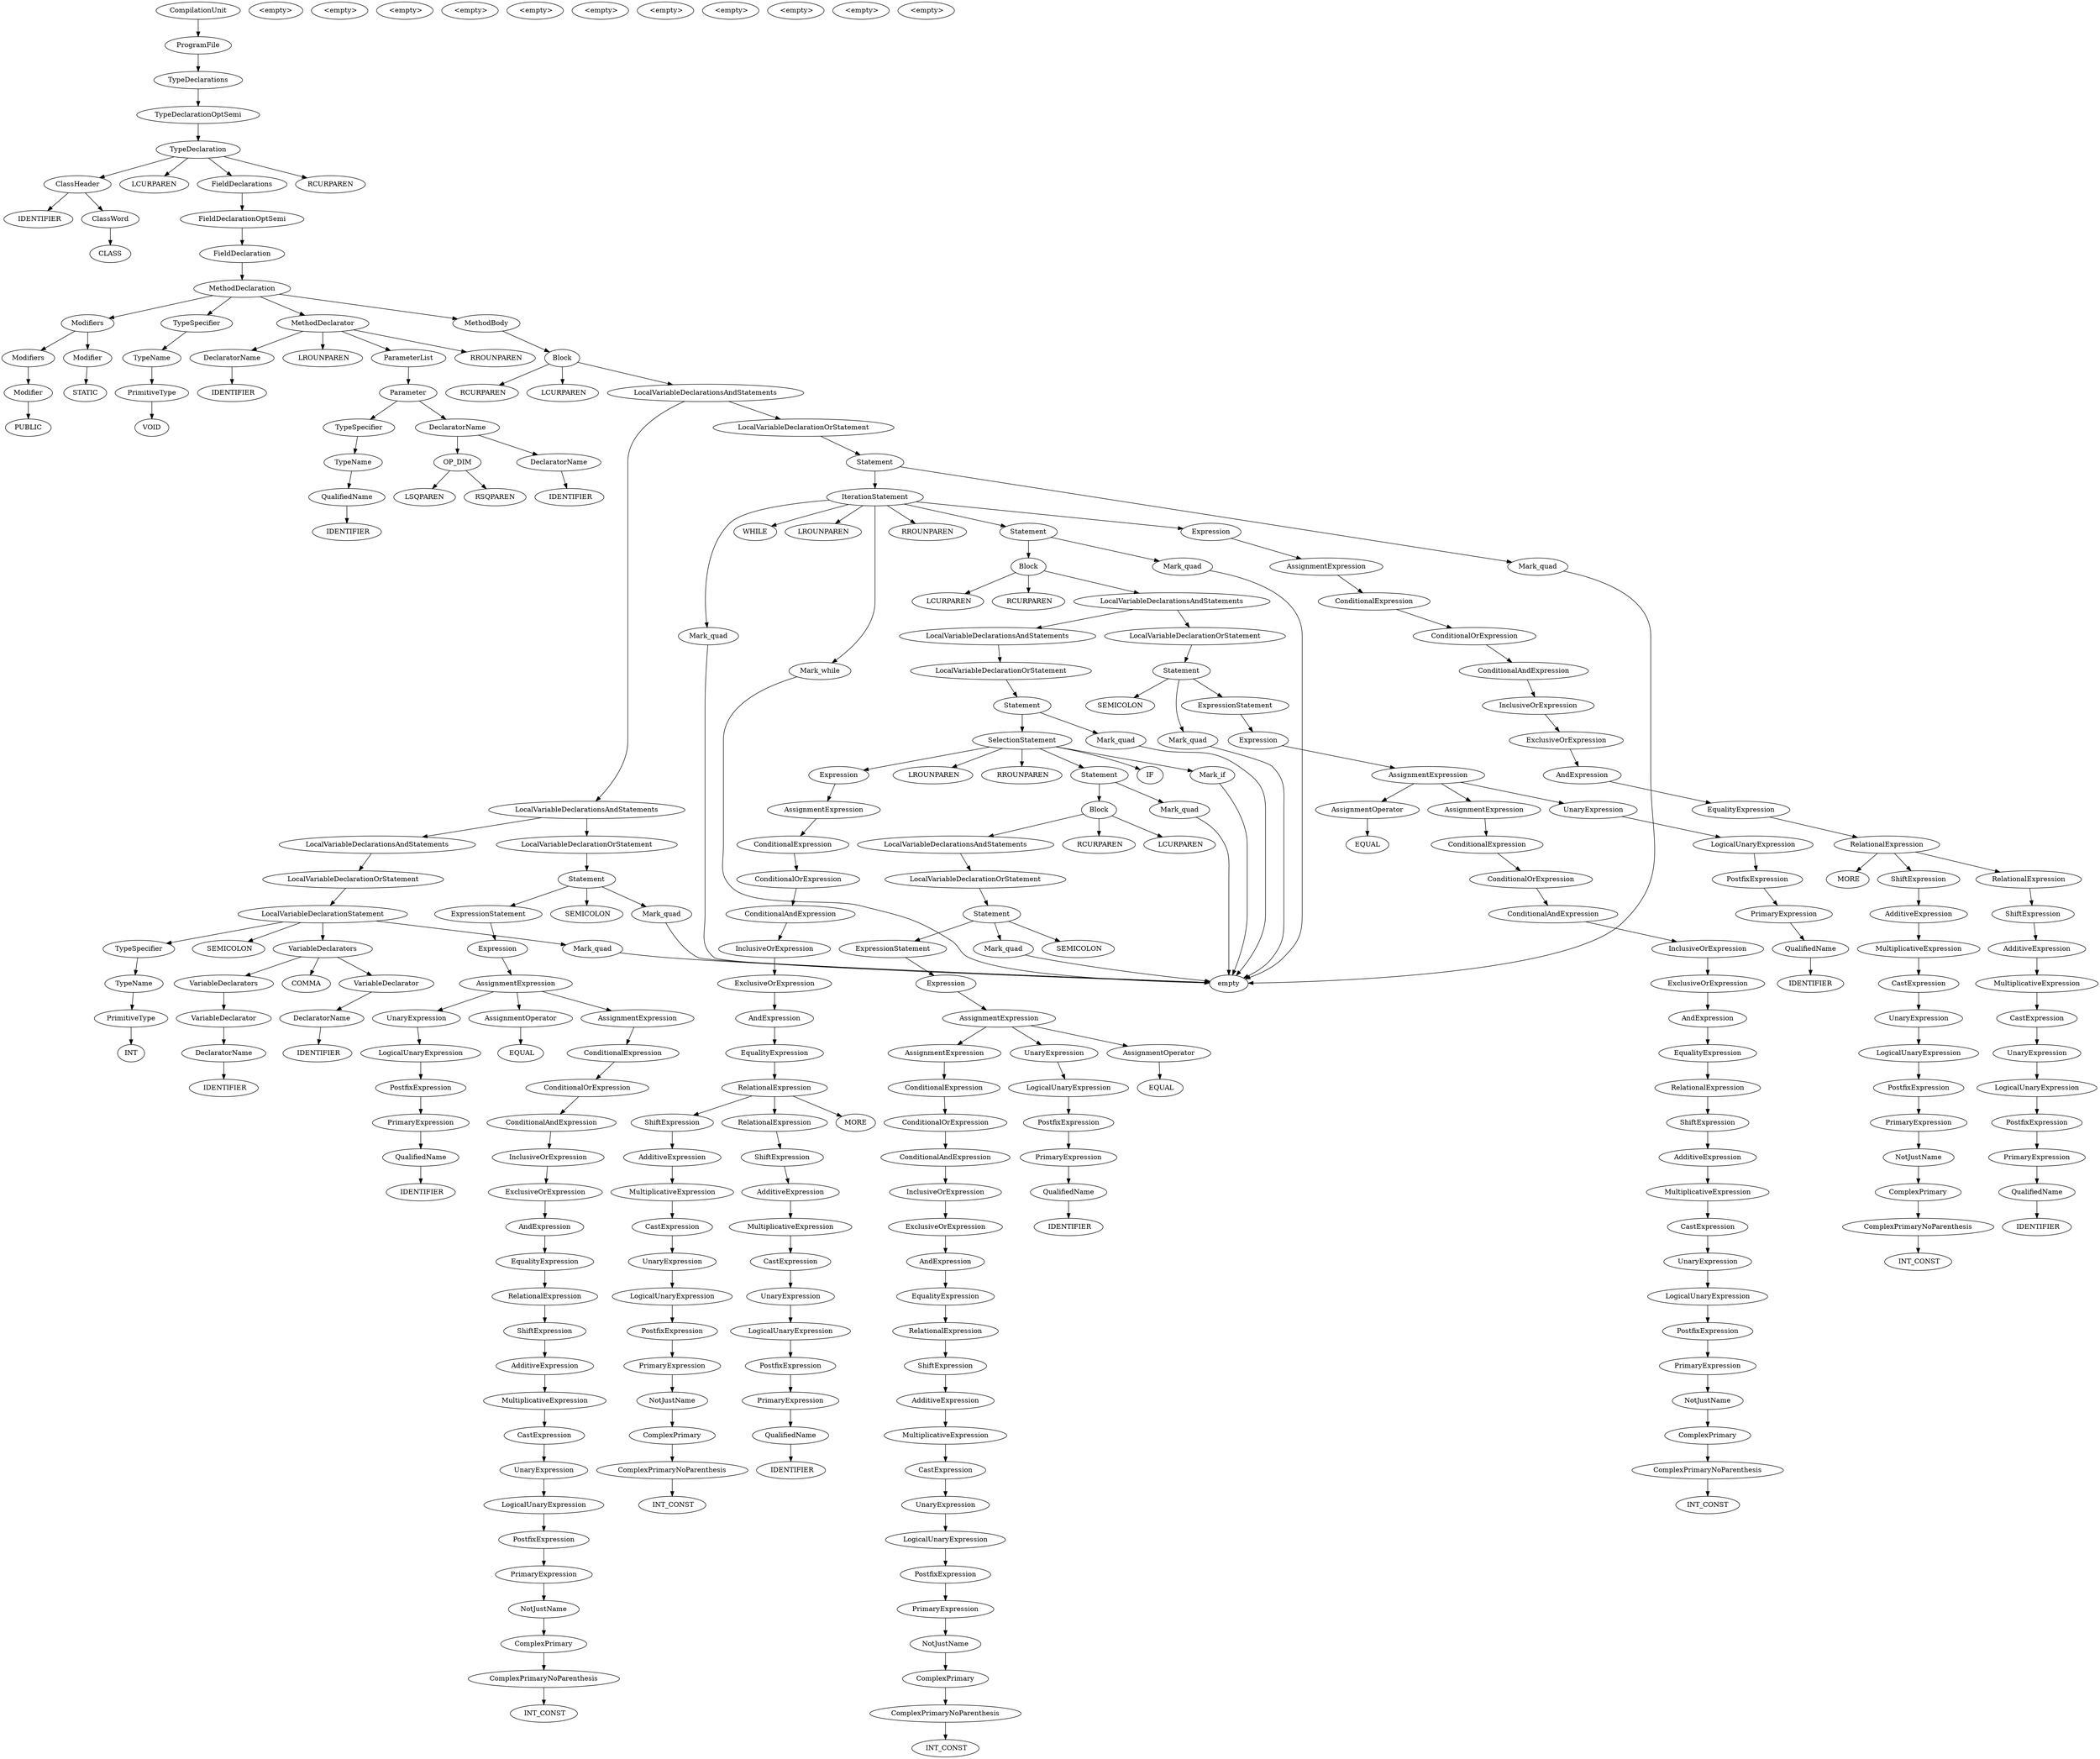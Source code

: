 digraph ParseTree{
CompilationUnit_1 [ label = "CompilationUnit" ]
ProgramFile_1 [ label = "ProgramFile" ]
CompilationUnit_1 -> ProgramFile_1 
ProgramFile_1 [ label = "ProgramFile" ]
TypeDeclarations_1 [ label = "TypeDeclarations" ]
ProgramFile_1 -> TypeDeclarations_1 
TypeDeclarations_1 [ label = "TypeDeclarations" ]
TypeDeclarationOptSemi_1 [ label = "TypeDeclarationOptSemi" ]
TypeDeclarations_1 -> TypeDeclarationOptSemi_1 
TypeDeclarationOptSemi_1 [ label = "TypeDeclarationOptSemi" ]
TypeDeclaration_1 [ label = "TypeDeclaration" ]
TypeDeclarationOptSemi_1 -> TypeDeclaration_1 
TypeDeclaration_1 [ label = "TypeDeclaration" ]
ClassHeader_1 [ label = "ClassHeader" ]
LCURPAREN_1 [ label = "LCURPAREN" ]
FieldDeclarations_1 [ label = "FieldDeclarations" ]
RCURPAREN_1 [ label = "RCURPAREN" ]
TypeDeclaration_1 -> ClassHeader_1  , LCURPAREN_1 , FieldDeclarations_1 , RCURPAREN_1
FieldDeclarations_1 [ label = "FieldDeclarations" ]
FieldDeclarationOptSemi_1 [ label = "FieldDeclarationOptSemi" ]
FieldDeclarations_1 -> FieldDeclarationOptSemi_1 
FieldDeclarationOptSemi_1 [ label = "FieldDeclarationOptSemi" ]
FieldDeclaration_1 [ label = "FieldDeclaration" ]
FieldDeclarationOptSemi_1 -> FieldDeclaration_1 
FieldDeclaration_1 [ label = "FieldDeclaration" ]
MethodDeclaration_1 [ label = "MethodDeclaration" ]
FieldDeclaration_1 -> MethodDeclaration_1 
MethodDeclaration_1 [ label = "MethodDeclaration" ]
Modifiers_1 [ label = "Modifiers" ]
TypeSpecifier_1 [ label = "TypeSpecifier" ]
MethodDeclarator_1 [ label = "MethodDeclarator" ]
MethodBody_1 [ label = "MethodBody" ]
MethodDeclaration_1 -> Modifiers_1  , TypeSpecifier_1 , MethodDeclarator_1 , MethodBody_1
MethodBody_1 [ label = "MethodBody" ]
Block_1 [ label = "Block" ]
MethodBody_1 -> Block_1 
Block_1 [ label = "Block" ]
LCURPAREN_2 [ label =" LCURPAREN" ]
LocalVariableDeclarationsAndStatements_1 [ label = "LocalVariableDeclarationsAndStatements" ]
RCURPAREN_2 [ label =" RCURPAREN" ]
Block_1 -> LCURPAREN_2  , LocalVariableDeclarationsAndStatements_1 , RCURPAREN_2
LocalVariableDeclarationsAndStatements_1 [ label = "LocalVariableDeclarationsAndStatements" ]
LocalVariableDeclarationsAndStatements_2 [ label =" LocalVariableDeclarationsAndStatements" ]
LocalVariableDeclarationOrStatement_1 [ label = "LocalVariableDeclarationOrStatement" ]
LocalVariableDeclarationsAndStatements_1 -> LocalVariableDeclarationsAndStatements_2  , LocalVariableDeclarationOrStatement_1
LocalVariableDeclarationOrStatement_1 [ label = "LocalVariableDeclarationOrStatement" ]
Statement_1 [ label = "Statement" ]
LocalVariableDeclarationOrStatement_1 -> Statement_1 
Statement_1 [ label = "Statement" ]
IterationStatement_1 [ label = "IterationStatement" ]
Mark_quad_1 [ label = "Mark_quad" ]
Statement_1 -> IterationStatement_1  , Mark_quad_1
Mark_quad_1 [ label = "Mark_quad" ]
<empty>_1 [ label = "<empty>" ]
Mark_quad_1 -> <empty>_1 
IterationStatement_1 [ label = "IterationStatement" ]
WHILE_1 [ label = "WHILE" ]
Mark_quad_2 [ label =" Mark_quad" ]
LROUNPAREN_1 [ label = "LROUNPAREN" ]
Expression_1 [ label = "Expression" ]
RROUNPAREN_1 [ label = "RROUNPAREN" ]
Mark_while_1 [ label = "Mark_while" ]
Statement_2 [ label =" Statement" ]
IterationStatement_1 -> WHILE_1  , Mark_quad_2 , LROUNPAREN_1 , Expression_1 , RROUNPAREN_1 , Mark_while_1 , Statement_2
Statement_2 [ label = "Statement" ]
Block_2 [ label =" Block" ]
Mark_quad_3 [ label =" Mark_quad" ]
Statement_2 -> Block_2  , Mark_quad_3
Mark_quad_3 [ label = "Mark_quad" ]
<empty>_2 [ label =" <empty>" ]
Mark_quad_3 -> <empty>_2 
Block_2 [ label = "Block" ]
LCURPAREN_3 [ label =" LCURPAREN" ]
LocalVariableDeclarationsAndStatements_3 [ label =" LocalVariableDeclarationsAndStatements" ]
RCURPAREN_3 [ label =" RCURPAREN" ]
Block_2 -> LCURPAREN_3  , LocalVariableDeclarationsAndStatements_3 , RCURPAREN_3
LocalVariableDeclarationsAndStatements_3 [ label = "LocalVariableDeclarationsAndStatements" ]
LocalVariableDeclarationsAndStatements_4 [ label =" LocalVariableDeclarationsAndStatements" ]
LocalVariableDeclarationOrStatement_2 [ label =" LocalVariableDeclarationOrStatement" ]
LocalVariableDeclarationsAndStatements_3 -> LocalVariableDeclarationsAndStatements_4  , LocalVariableDeclarationOrStatement_2
LocalVariableDeclarationOrStatement_2 [ label = "LocalVariableDeclarationOrStatement" ]
Statement_3 [ label =" Statement" ]
LocalVariableDeclarationOrStatement_2 -> Statement_3 
Statement_3 [ label = "Statement" ]
ExpressionStatement_1 [ label = "ExpressionStatement" ]
SEMICOLON_1 [ label = "SEMICOLON" ]
Mark_quad_4 [ label =" Mark_quad" ]
Statement_3 -> ExpressionStatement_1  , SEMICOLON_1 , Mark_quad_4
Mark_quad_4 [ label = "Mark_quad" ]
<empty>_3 [ label =" <empty>" ]
Mark_quad_4 -> <empty>_3 
ExpressionStatement_1 [ label = "ExpressionStatement" ]
Expression_2 [ label =" Expression" ]
ExpressionStatement_1 -> Expression_2 
Expression_2 [ label = "Expression" ]
AssignmentExpression_1 [ label = "AssignmentExpression" ]
Expression_2 -> AssignmentExpression_1 
AssignmentExpression_1 [ label = "AssignmentExpression" ]
UnaryExpression_1 [ label = "UnaryExpression" ]
AssignmentOperator_1 [ label = "AssignmentOperator" ]
AssignmentExpression_2 [ label =" AssignmentExpression" ]
AssignmentExpression_1 -> UnaryExpression_1  , AssignmentOperator_1 , AssignmentExpression_2
AssignmentExpression_2 [ label = "AssignmentExpression" ]
ConditionalExpression_1 [ label = "ConditionalExpression" ]
AssignmentExpression_2 -> ConditionalExpression_1 
ConditionalExpression_1 [ label = "ConditionalExpression" ]
ConditionalOrExpression_1 [ label = "ConditionalOrExpression" ]
ConditionalExpression_1 -> ConditionalOrExpression_1 
ConditionalOrExpression_1 [ label = "ConditionalOrExpression" ]
ConditionalAndExpression_1 [ label = "ConditionalAndExpression" ]
ConditionalOrExpression_1 -> ConditionalAndExpression_1 
ConditionalAndExpression_1 [ label = "ConditionalAndExpression" ]
InclusiveOrExpression_1 [ label = "InclusiveOrExpression" ]
ConditionalAndExpression_1 -> InclusiveOrExpression_1 
InclusiveOrExpression_1 [ label = "InclusiveOrExpression" ]
ExclusiveOrExpression_1 [ label = "ExclusiveOrExpression" ]
InclusiveOrExpression_1 -> ExclusiveOrExpression_1 
ExclusiveOrExpression_1 [ label = "ExclusiveOrExpression" ]
AndExpression_1 [ label = "AndExpression" ]
ExclusiveOrExpression_1 -> AndExpression_1 
AndExpression_1 [ label = "AndExpression" ]
EqualityExpression_1 [ label = "EqualityExpression" ]
AndExpression_1 -> EqualityExpression_1 
EqualityExpression_1 [ label = "EqualityExpression" ]
RelationalExpression_1 [ label = "RelationalExpression" ]
EqualityExpression_1 -> RelationalExpression_1 
RelationalExpression_1 [ label = "RelationalExpression" ]
ShiftExpression_1 [ label = "ShiftExpression" ]
RelationalExpression_1 -> ShiftExpression_1 
ShiftExpression_1 [ label = "ShiftExpression" ]
AdditiveExpression_1 [ label = "AdditiveExpression" ]
ShiftExpression_1 -> AdditiveExpression_1 
AdditiveExpression_1 [ label = "AdditiveExpression" ]
MultiplicativeExpression_1 [ label = "MultiplicativeExpression" ]
AdditiveExpression_1 -> MultiplicativeExpression_1 
MultiplicativeExpression_1 [ label = "MultiplicativeExpression" ]
CastExpression_1 [ label = "CastExpression" ]
MultiplicativeExpression_1 -> CastExpression_1 
CastExpression_1 [ label = "CastExpression" ]
UnaryExpression_2 [ label =" UnaryExpression" ]
CastExpression_1 -> UnaryExpression_2 
UnaryExpression_2 [ label = "UnaryExpression" ]
LogicalUnaryExpression_1 [ label = "LogicalUnaryExpression" ]
UnaryExpression_2 -> LogicalUnaryExpression_1 
LogicalUnaryExpression_1 [ label = "LogicalUnaryExpression" ]
PostfixExpression_1 [ label = "PostfixExpression" ]
LogicalUnaryExpression_1 -> PostfixExpression_1 
PostfixExpression_1 [ label = "PostfixExpression" ]
PrimaryExpression_1 [ label = "PrimaryExpression" ]
PostfixExpression_1 -> PrimaryExpression_1 
PrimaryExpression_1 [ label = "PrimaryExpression" ]
NotJustName_1 [ label = "NotJustName" ]
PrimaryExpression_1 -> NotJustName_1 
NotJustName_1 [ label = "NotJustName" ]
ComplexPrimary_1 [ label = "ComplexPrimary" ]
NotJustName_1 -> ComplexPrimary_1 
ComplexPrimary_1 [ label = "ComplexPrimary" ]
ComplexPrimaryNoParenthesis_1 [ label = "ComplexPrimaryNoParenthesis" ]
ComplexPrimary_1 -> ComplexPrimaryNoParenthesis_1 
ComplexPrimaryNoParenthesis_1 [ label = "ComplexPrimaryNoParenthesis" ]
INT_CONST_1 [ label = "INT_CONST" ]
ComplexPrimaryNoParenthesis_1 -> INT_CONST_1 
AssignmentOperator_1 [ label = "AssignmentOperator" ]
EQUAL_1 [ label = "EQUAL" ]
AssignmentOperator_1 -> EQUAL_1 
UnaryExpression_1 [ label = "UnaryExpression" ]
LogicalUnaryExpression_2 [ label =" LogicalUnaryExpression" ]
UnaryExpression_1 -> LogicalUnaryExpression_2 
LogicalUnaryExpression_2 [ label = "LogicalUnaryExpression" ]
PostfixExpression_2 [ label =" PostfixExpression" ]
LogicalUnaryExpression_2 -> PostfixExpression_2 
PostfixExpression_2 [ label = "PostfixExpression" ]
PrimaryExpression_2 [ label =" PrimaryExpression" ]
PostfixExpression_2 -> PrimaryExpression_2 
PrimaryExpression_2 [ label = "PrimaryExpression" ]
QualifiedName_1 [ label = "QualifiedName" ]
PrimaryExpression_2 -> QualifiedName_1 
QualifiedName_1 [ label = "QualifiedName" ]
IDENTIFIER_1 [ label = "IDENTIFIER" ]
QualifiedName_1 -> IDENTIFIER_1 
LocalVariableDeclarationsAndStatements_4 [ label = "LocalVariableDeclarationsAndStatements" ]
LocalVariableDeclarationOrStatement_3 [ label =" LocalVariableDeclarationOrStatement" ]
LocalVariableDeclarationsAndStatements_4 -> LocalVariableDeclarationOrStatement_3 
LocalVariableDeclarationOrStatement_3 [ label = "LocalVariableDeclarationOrStatement" ]
Statement_4 [ label =" Statement" ]
LocalVariableDeclarationOrStatement_3 -> Statement_4 
Statement_4 [ label = "Statement" ]
SelectionStatement_1 [ label = "SelectionStatement" ]
Mark_quad_5 [ label =" Mark_quad" ]
Statement_4 -> SelectionStatement_1  , Mark_quad_5
Mark_quad_5 [ label = "Mark_quad" ]
<empty>_4 [ label =" <empty>" ]
Mark_quad_5 -> <empty>_4 
SelectionStatement_1 [ label = "SelectionStatement" ]
IF_1 [ label = "IF" ]
LROUNPAREN_2 [ label =" LROUNPAREN" ]
Expression_3 [ label =" Expression" ]
RROUNPAREN_2 [ label =" RROUNPAREN" ]
Mark_if_1 [ label = "Mark_if" ]
Statement_5 [ label =" Statement" ]
SelectionStatement_1 -> IF_1  , LROUNPAREN_2 , Expression_3 , RROUNPAREN_2 , Mark_if_1 , Statement_5
Statement_5 [ label = "Statement" ]
Block_3 [ label =" Block" ]
Mark_quad_6 [ label =" Mark_quad" ]
Statement_5 -> Block_3  , Mark_quad_6
Mark_quad_6 [ label = "Mark_quad" ]
<empty>_5 [ label =" <empty>" ]
Mark_quad_6 -> <empty>_5 
Block_3 [ label = "Block" ]
LCURPAREN_4 [ label =" LCURPAREN" ]
LocalVariableDeclarationsAndStatements_5 [ label =" LocalVariableDeclarationsAndStatements" ]
RCURPAREN_4 [ label =" RCURPAREN" ]
Block_3 -> LCURPAREN_4  , LocalVariableDeclarationsAndStatements_5 , RCURPAREN_4
LocalVariableDeclarationsAndStatements_5 [ label = "LocalVariableDeclarationsAndStatements" ]
LocalVariableDeclarationOrStatement_4 [ label =" LocalVariableDeclarationOrStatement" ]
LocalVariableDeclarationsAndStatements_5 -> LocalVariableDeclarationOrStatement_4 
LocalVariableDeclarationOrStatement_4 [ label = "LocalVariableDeclarationOrStatement" ]
Statement_6 [ label =" Statement" ]
LocalVariableDeclarationOrStatement_4 -> Statement_6 
Statement_6 [ label = "Statement" ]
ExpressionStatement_2 [ label =" ExpressionStatement" ]
SEMICOLON_2 [ label =" SEMICOLON" ]
Mark_quad_7 [ label =" Mark_quad" ]
Statement_6 -> ExpressionStatement_2  , SEMICOLON_2 , Mark_quad_7
Mark_quad_7 [ label = "Mark_quad" ]
<empty>_6 [ label =" <empty>" ]
Mark_quad_7 -> <empty>_6 
ExpressionStatement_2 [ label = "ExpressionStatement" ]
Expression_4 [ label =" Expression" ]
ExpressionStatement_2 -> Expression_4 
Expression_4 [ label = "Expression" ]
AssignmentExpression_3 [ label =" AssignmentExpression" ]
Expression_4 -> AssignmentExpression_3 
AssignmentExpression_3 [ label = "AssignmentExpression" ]
UnaryExpression_3 [ label =" UnaryExpression" ]
AssignmentOperator_2 [ label =" AssignmentOperator" ]
AssignmentExpression_4 [ label =" AssignmentExpression" ]
AssignmentExpression_3 -> UnaryExpression_3  , AssignmentOperator_2 , AssignmentExpression_4
AssignmentExpression_4 [ label = "AssignmentExpression" ]
ConditionalExpression_2 [ label =" ConditionalExpression" ]
AssignmentExpression_4 -> ConditionalExpression_2 
ConditionalExpression_2 [ label = "ConditionalExpression" ]
ConditionalOrExpression_2 [ label =" ConditionalOrExpression" ]
ConditionalExpression_2 -> ConditionalOrExpression_2 
ConditionalOrExpression_2 [ label = "ConditionalOrExpression" ]
ConditionalAndExpression_2 [ label =" ConditionalAndExpression" ]
ConditionalOrExpression_2 -> ConditionalAndExpression_2 
ConditionalAndExpression_2 [ label = "ConditionalAndExpression" ]
InclusiveOrExpression_2 [ label =" InclusiveOrExpression" ]
ConditionalAndExpression_2 -> InclusiveOrExpression_2 
InclusiveOrExpression_2 [ label = "InclusiveOrExpression" ]
ExclusiveOrExpression_2 [ label =" ExclusiveOrExpression" ]
InclusiveOrExpression_2 -> ExclusiveOrExpression_2 
ExclusiveOrExpression_2 [ label = "ExclusiveOrExpression" ]
AndExpression_2 [ label =" AndExpression" ]
ExclusiveOrExpression_2 -> AndExpression_2 
AndExpression_2 [ label = "AndExpression" ]
EqualityExpression_2 [ label =" EqualityExpression" ]
AndExpression_2 -> EqualityExpression_2 
EqualityExpression_2 [ label = "EqualityExpression" ]
RelationalExpression_2 [ label =" RelationalExpression" ]
EqualityExpression_2 -> RelationalExpression_2 
RelationalExpression_2 [ label = "RelationalExpression" ]
ShiftExpression_2 [ label =" ShiftExpression" ]
RelationalExpression_2 -> ShiftExpression_2 
ShiftExpression_2 [ label = "ShiftExpression" ]
AdditiveExpression_2 [ label =" AdditiveExpression" ]
ShiftExpression_2 -> AdditiveExpression_2 
AdditiveExpression_2 [ label = "AdditiveExpression" ]
MultiplicativeExpression_2 [ label =" MultiplicativeExpression" ]
AdditiveExpression_2 -> MultiplicativeExpression_2 
MultiplicativeExpression_2 [ label = "MultiplicativeExpression" ]
CastExpression_2 [ label =" CastExpression" ]
MultiplicativeExpression_2 -> CastExpression_2 
CastExpression_2 [ label = "CastExpression" ]
UnaryExpression_4 [ label =" UnaryExpression" ]
CastExpression_2 -> UnaryExpression_4 
UnaryExpression_4 [ label = "UnaryExpression" ]
LogicalUnaryExpression_3 [ label =" LogicalUnaryExpression" ]
UnaryExpression_4 -> LogicalUnaryExpression_3 
LogicalUnaryExpression_3 [ label = "LogicalUnaryExpression" ]
PostfixExpression_3 [ label =" PostfixExpression" ]
LogicalUnaryExpression_3 -> PostfixExpression_3 
PostfixExpression_3 [ label = "PostfixExpression" ]
PrimaryExpression_3 [ label =" PrimaryExpression" ]
PostfixExpression_3 -> PrimaryExpression_3 
PrimaryExpression_3 [ label = "PrimaryExpression" ]
NotJustName_2 [ label =" NotJustName" ]
PrimaryExpression_3 -> NotJustName_2 
NotJustName_2 [ label = "NotJustName" ]
ComplexPrimary_2 [ label =" ComplexPrimary" ]
NotJustName_2 -> ComplexPrimary_2 
ComplexPrimary_2 [ label = "ComplexPrimary" ]
ComplexPrimaryNoParenthesis_2 [ label =" ComplexPrimaryNoParenthesis" ]
ComplexPrimary_2 -> ComplexPrimaryNoParenthesis_2 
ComplexPrimaryNoParenthesis_2 [ label = "ComplexPrimaryNoParenthesis" ]
INT_CONST_2 [ label =" INT_CONST" ]
ComplexPrimaryNoParenthesis_2 -> INT_CONST_2 
AssignmentOperator_2 [ label = "AssignmentOperator" ]
EQUAL_2 [ label =" EQUAL" ]
AssignmentOperator_2 -> EQUAL_2 
UnaryExpression_3 [ label = "UnaryExpression" ]
LogicalUnaryExpression_4 [ label =" LogicalUnaryExpression" ]
UnaryExpression_3 -> LogicalUnaryExpression_4 
LogicalUnaryExpression_4 [ label = "LogicalUnaryExpression" ]
PostfixExpression_4 [ label =" PostfixExpression" ]
LogicalUnaryExpression_4 -> PostfixExpression_4 
PostfixExpression_4 [ label = "PostfixExpression" ]
PrimaryExpression_4 [ label =" PrimaryExpression" ]
PostfixExpression_4 -> PrimaryExpression_4 
PrimaryExpression_4 [ label = "PrimaryExpression" ]
QualifiedName_2 [ label =" QualifiedName" ]
PrimaryExpression_4 -> QualifiedName_2 
QualifiedName_2 [ label = "QualifiedName" ]
IDENTIFIER_2 [ label =" IDENTIFIER" ]
QualifiedName_2 -> IDENTIFIER_2 
Mark_if_1 [ label = "Mark_if" ]
<empty>_7 [ label =" <empty>" ]
Mark_if_1 -> <empty>_7 
Expression_3 [ label = "Expression" ]
AssignmentExpression_5 [ label =" AssignmentExpression" ]
Expression_3 -> AssignmentExpression_5 
AssignmentExpression_5 [ label = "AssignmentExpression" ]
ConditionalExpression_3 [ label =" ConditionalExpression" ]
AssignmentExpression_5 -> ConditionalExpression_3 
ConditionalExpression_3 [ label = "ConditionalExpression" ]
ConditionalOrExpression_3 [ label =" ConditionalOrExpression" ]
ConditionalExpression_3 -> ConditionalOrExpression_3 
ConditionalOrExpression_3 [ label = "ConditionalOrExpression" ]
ConditionalAndExpression_3 [ label =" ConditionalAndExpression" ]
ConditionalOrExpression_3 -> ConditionalAndExpression_3 
ConditionalAndExpression_3 [ label = "ConditionalAndExpression" ]
InclusiveOrExpression_3 [ label =" InclusiveOrExpression" ]
ConditionalAndExpression_3 -> InclusiveOrExpression_3 
InclusiveOrExpression_3 [ label = "InclusiveOrExpression" ]
ExclusiveOrExpression_3 [ label =" ExclusiveOrExpression" ]
InclusiveOrExpression_3 -> ExclusiveOrExpression_3 
ExclusiveOrExpression_3 [ label = "ExclusiveOrExpression" ]
AndExpression_3 [ label =" AndExpression" ]
ExclusiveOrExpression_3 -> AndExpression_3 
AndExpression_3 [ label = "AndExpression" ]
EqualityExpression_3 [ label =" EqualityExpression" ]
AndExpression_3 -> EqualityExpression_3 
EqualityExpression_3 [ label = "EqualityExpression" ]
RelationalExpression_3 [ label =" RelationalExpression" ]
EqualityExpression_3 -> RelationalExpression_3 
RelationalExpression_3 [ label = "RelationalExpression" ]
RelationalExpression_4 [ label =" RelationalExpression" ]
MORE_1 [ label = "MORE" ]
ShiftExpression_3 [ label =" ShiftExpression" ]
RelationalExpression_3 -> RelationalExpression_4  , MORE_1 , ShiftExpression_3
ShiftExpression_3 [ label = "ShiftExpression" ]
AdditiveExpression_3 [ label =" AdditiveExpression" ]
ShiftExpression_3 -> AdditiveExpression_3 
AdditiveExpression_3 [ label = "AdditiveExpression" ]
MultiplicativeExpression_3 [ label =" MultiplicativeExpression" ]
AdditiveExpression_3 -> MultiplicativeExpression_3 
MultiplicativeExpression_3 [ label = "MultiplicativeExpression" ]
CastExpression_3 [ label =" CastExpression" ]
MultiplicativeExpression_3 -> CastExpression_3 
CastExpression_3 [ label = "CastExpression" ]
UnaryExpression_5 [ label =" UnaryExpression" ]
CastExpression_3 -> UnaryExpression_5 
UnaryExpression_5 [ label = "UnaryExpression" ]
LogicalUnaryExpression_5 [ label =" LogicalUnaryExpression" ]
UnaryExpression_5 -> LogicalUnaryExpression_5 
LogicalUnaryExpression_5 [ label = "LogicalUnaryExpression" ]
PostfixExpression_5 [ label =" PostfixExpression" ]
LogicalUnaryExpression_5 -> PostfixExpression_5 
PostfixExpression_5 [ label = "PostfixExpression" ]
PrimaryExpression_5 [ label =" PrimaryExpression" ]
PostfixExpression_5 -> PrimaryExpression_5 
PrimaryExpression_5 [ label = "PrimaryExpression" ]
NotJustName_3 [ label =" NotJustName" ]
PrimaryExpression_5 -> NotJustName_3 
NotJustName_3 [ label = "NotJustName" ]
ComplexPrimary_3 [ label =" ComplexPrimary" ]
NotJustName_3 -> ComplexPrimary_3 
ComplexPrimary_3 [ label = "ComplexPrimary" ]
ComplexPrimaryNoParenthesis_3 [ label =" ComplexPrimaryNoParenthesis" ]
ComplexPrimary_3 -> ComplexPrimaryNoParenthesis_3 
ComplexPrimaryNoParenthesis_3 [ label = "ComplexPrimaryNoParenthesis" ]
INT_CONST_3 [ label =" INT_CONST" ]
ComplexPrimaryNoParenthesis_3 -> INT_CONST_3 
RelationalExpression_4 [ label = "RelationalExpression" ]
ShiftExpression_4 [ label =" ShiftExpression" ]
RelationalExpression_4 -> ShiftExpression_4 
ShiftExpression_4 [ label = "ShiftExpression" ]
AdditiveExpression_4 [ label =" AdditiveExpression" ]
ShiftExpression_4 -> AdditiveExpression_4 
AdditiveExpression_4 [ label = "AdditiveExpression" ]
MultiplicativeExpression_4 [ label =" MultiplicativeExpression" ]
AdditiveExpression_4 -> MultiplicativeExpression_4 
MultiplicativeExpression_4 [ label = "MultiplicativeExpression" ]
CastExpression_4 [ label =" CastExpression" ]
MultiplicativeExpression_4 -> CastExpression_4 
CastExpression_4 [ label = "CastExpression" ]
UnaryExpression_6 [ label =" UnaryExpression" ]
CastExpression_4 -> UnaryExpression_6 
UnaryExpression_6 [ label = "UnaryExpression" ]
LogicalUnaryExpression_6 [ label =" LogicalUnaryExpression" ]
UnaryExpression_6 -> LogicalUnaryExpression_6 
LogicalUnaryExpression_6 [ label = "LogicalUnaryExpression" ]
PostfixExpression_6 [ label =" PostfixExpression" ]
LogicalUnaryExpression_6 -> PostfixExpression_6 
PostfixExpression_6 [ label = "PostfixExpression" ]
PrimaryExpression_6 [ label =" PrimaryExpression" ]
PostfixExpression_6 -> PrimaryExpression_6 
PrimaryExpression_6 [ label = "PrimaryExpression" ]
QualifiedName_3 [ label =" QualifiedName" ]
PrimaryExpression_6 -> QualifiedName_3 
QualifiedName_3 [ label = "QualifiedName" ]
IDENTIFIER_3 [ label =" IDENTIFIER" ]
QualifiedName_3 -> IDENTIFIER_3 
Mark_while_1 [ label = "Mark_while" ]
<empty>_8 [ label =" <empty>" ]
Mark_while_1 -> <empty>_8 
Expression_1 [ label = "Expression" ]
AssignmentExpression_6 [ label =" AssignmentExpression" ]
Expression_1 -> AssignmentExpression_6 
AssignmentExpression_6 [ label = "AssignmentExpression" ]
ConditionalExpression_4 [ label =" ConditionalExpression" ]
AssignmentExpression_6 -> ConditionalExpression_4 
ConditionalExpression_4 [ label = "ConditionalExpression" ]
ConditionalOrExpression_4 [ label =" ConditionalOrExpression" ]
ConditionalExpression_4 -> ConditionalOrExpression_4 
ConditionalOrExpression_4 [ label = "ConditionalOrExpression" ]
ConditionalAndExpression_4 [ label =" ConditionalAndExpression" ]
ConditionalOrExpression_4 -> ConditionalAndExpression_4 
ConditionalAndExpression_4 [ label = "ConditionalAndExpression" ]
InclusiveOrExpression_4 [ label =" InclusiveOrExpression" ]
ConditionalAndExpression_4 -> InclusiveOrExpression_4 
InclusiveOrExpression_4 [ label = "InclusiveOrExpression" ]
ExclusiveOrExpression_4 [ label =" ExclusiveOrExpression" ]
InclusiveOrExpression_4 -> ExclusiveOrExpression_4 
ExclusiveOrExpression_4 [ label = "ExclusiveOrExpression" ]
AndExpression_4 [ label =" AndExpression" ]
ExclusiveOrExpression_4 -> AndExpression_4 
AndExpression_4 [ label = "AndExpression" ]
EqualityExpression_4 [ label =" EqualityExpression" ]
AndExpression_4 -> EqualityExpression_4 
EqualityExpression_4 [ label = "EqualityExpression" ]
RelationalExpression_5 [ label =" RelationalExpression" ]
EqualityExpression_4 -> RelationalExpression_5 
RelationalExpression_5 [ label = "RelationalExpression" ]
RelationalExpression_6 [ label =" RelationalExpression" ]
MORE_2 [ label =" MORE" ]
ShiftExpression_5 [ label =" ShiftExpression" ]
RelationalExpression_5 -> RelationalExpression_6  , MORE_2 , ShiftExpression_5
ShiftExpression_5 [ label = "ShiftExpression" ]
AdditiveExpression_5 [ label =" AdditiveExpression" ]
ShiftExpression_5 -> AdditiveExpression_5 
AdditiveExpression_5 [ label = "AdditiveExpression" ]
MultiplicativeExpression_5 [ label =" MultiplicativeExpression" ]
AdditiveExpression_5 -> MultiplicativeExpression_5 
MultiplicativeExpression_5 [ label = "MultiplicativeExpression" ]
CastExpression_5 [ label =" CastExpression" ]
MultiplicativeExpression_5 -> CastExpression_5 
CastExpression_5 [ label = "CastExpression" ]
UnaryExpression_7 [ label =" UnaryExpression" ]
CastExpression_5 -> UnaryExpression_7 
UnaryExpression_7 [ label = "UnaryExpression" ]
LogicalUnaryExpression_7 [ label =" LogicalUnaryExpression" ]
UnaryExpression_7 -> LogicalUnaryExpression_7 
LogicalUnaryExpression_7 [ label = "LogicalUnaryExpression" ]
PostfixExpression_7 [ label =" PostfixExpression" ]
LogicalUnaryExpression_7 -> PostfixExpression_7 
PostfixExpression_7 [ label = "PostfixExpression" ]
PrimaryExpression_7 [ label =" PrimaryExpression" ]
PostfixExpression_7 -> PrimaryExpression_7 
PrimaryExpression_7 [ label = "PrimaryExpression" ]
NotJustName_4 [ label =" NotJustName" ]
PrimaryExpression_7 -> NotJustName_4 
NotJustName_4 [ label = "NotJustName" ]
ComplexPrimary_4 [ label =" ComplexPrimary" ]
NotJustName_4 -> ComplexPrimary_4 
ComplexPrimary_4 [ label = "ComplexPrimary" ]
ComplexPrimaryNoParenthesis_4 [ label =" ComplexPrimaryNoParenthesis" ]
ComplexPrimary_4 -> ComplexPrimaryNoParenthesis_4 
ComplexPrimaryNoParenthesis_4 [ label = "ComplexPrimaryNoParenthesis" ]
INT_CONST_4 [ label =" INT_CONST" ]
ComplexPrimaryNoParenthesis_4 -> INT_CONST_4 
RelationalExpression_6 [ label = "RelationalExpression" ]
ShiftExpression_6 [ label =" ShiftExpression" ]
RelationalExpression_6 -> ShiftExpression_6 
ShiftExpression_6 [ label = "ShiftExpression" ]
AdditiveExpression_6 [ label =" AdditiveExpression" ]
ShiftExpression_6 -> AdditiveExpression_6 
AdditiveExpression_6 [ label = "AdditiveExpression" ]
MultiplicativeExpression_6 [ label =" MultiplicativeExpression" ]
AdditiveExpression_6 -> MultiplicativeExpression_6 
MultiplicativeExpression_6 [ label = "MultiplicativeExpression" ]
CastExpression_6 [ label =" CastExpression" ]
MultiplicativeExpression_6 -> CastExpression_6 
CastExpression_6 [ label = "CastExpression" ]
UnaryExpression_8 [ label =" UnaryExpression" ]
CastExpression_6 -> UnaryExpression_8 
UnaryExpression_8 [ label = "UnaryExpression" ]
LogicalUnaryExpression_8 [ label =" LogicalUnaryExpression" ]
UnaryExpression_8 -> LogicalUnaryExpression_8 
LogicalUnaryExpression_8 [ label = "LogicalUnaryExpression" ]
PostfixExpression_8 [ label =" PostfixExpression" ]
LogicalUnaryExpression_8 -> PostfixExpression_8 
PostfixExpression_8 [ label = "PostfixExpression" ]
PrimaryExpression_8 [ label =" PrimaryExpression" ]
PostfixExpression_8 -> PrimaryExpression_8 
PrimaryExpression_8 [ label = "PrimaryExpression" ]
QualifiedName_4 [ label =" QualifiedName" ]
PrimaryExpression_8 -> QualifiedName_4 
QualifiedName_4 [ label = "QualifiedName" ]
IDENTIFIER_4 [ label =" IDENTIFIER" ]
QualifiedName_4 -> IDENTIFIER_4 
Mark_quad_2 [ label = "Mark_quad" ]
<empty>_9 [ label =" <empty>" ]
Mark_quad_2 -> <empty>_9 
LocalVariableDeclarationsAndStatements_2 [ label = "LocalVariableDeclarationsAndStatements" ]
LocalVariableDeclarationsAndStatements_6 [ label =" LocalVariableDeclarationsAndStatements" ]
LocalVariableDeclarationOrStatement_5 [ label =" LocalVariableDeclarationOrStatement" ]
LocalVariableDeclarationsAndStatements_2 -> LocalVariableDeclarationsAndStatements_6  , LocalVariableDeclarationOrStatement_5
LocalVariableDeclarationOrStatement_5 [ label = "LocalVariableDeclarationOrStatement" ]
Statement_7 [ label =" Statement" ]
LocalVariableDeclarationOrStatement_5 -> Statement_7 
Statement_7 [ label = "Statement" ]
ExpressionStatement_3 [ label =" ExpressionStatement" ]
SEMICOLON_3 [ label =" SEMICOLON" ]
Mark_quad_8 [ label =" Mark_quad" ]
Statement_7 -> ExpressionStatement_3  , SEMICOLON_3 , Mark_quad_8
Mark_quad_8 [ label = "Mark_quad" ]
<empty>_10 [ label =" <empty>" ]
Mark_quad_8 -> <empty>_10 
ExpressionStatement_3 [ label = "ExpressionStatement" ]
Expression_5 [ label =" Expression" ]
ExpressionStatement_3 -> Expression_5 
Expression_5 [ label = "Expression" ]
AssignmentExpression_7 [ label =" AssignmentExpression" ]
Expression_5 -> AssignmentExpression_7 
AssignmentExpression_7 [ label = "AssignmentExpression" ]
UnaryExpression_9 [ label =" UnaryExpression" ]
AssignmentOperator_3 [ label =" AssignmentOperator" ]
AssignmentExpression_8 [ label =" AssignmentExpression" ]
AssignmentExpression_7 -> UnaryExpression_9  , AssignmentOperator_3 , AssignmentExpression_8
AssignmentExpression_8 [ label = "AssignmentExpression" ]
ConditionalExpression_5 [ label =" ConditionalExpression" ]
AssignmentExpression_8 -> ConditionalExpression_5 
ConditionalExpression_5 [ label = "ConditionalExpression" ]
ConditionalOrExpression_5 [ label =" ConditionalOrExpression" ]
ConditionalExpression_5 -> ConditionalOrExpression_5 
ConditionalOrExpression_5 [ label = "ConditionalOrExpression" ]
ConditionalAndExpression_5 [ label =" ConditionalAndExpression" ]
ConditionalOrExpression_5 -> ConditionalAndExpression_5 
ConditionalAndExpression_5 [ label = "ConditionalAndExpression" ]
InclusiveOrExpression_5 [ label =" InclusiveOrExpression" ]
ConditionalAndExpression_5 -> InclusiveOrExpression_5 
InclusiveOrExpression_5 [ label = "InclusiveOrExpression" ]
ExclusiveOrExpression_5 [ label =" ExclusiveOrExpression" ]
InclusiveOrExpression_5 -> ExclusiveOrExpression_5 
ExclusiveOrExpression_5 [ label = "ExclusiveOrExpression" ]
AndExpression_5 [ label =" AndExpression" ]
ExclusiveOrExpression_5 -> AndExpression_5 
AndExpression_5 [ label = "AndExpression" ]
EqualityExpression_5 [ label =" EqualityExpression" ]
AndExpression_5 -> EqualityExpression_5 
EqualityExpression_5 [ label = "EqualityExpression" ]
RelationalExpression_7 [ label =" RelationalExpression" ]
EqualityExpression_5 -> RelationalExpression_7 
RelationalExpression_7 [ label = "RelationalExpression" ]
ShiftExpression_7 [ label =" ShiftExpression" ]
RelationalExpression_7 -> ShiftExpression_7 
ShiftExpression_7 [ label = "ShiftExpression" ]
AdditiveExpression_7 [ label =" AdditiveExpression" ]
ShiftExpression_7 -> AdditiveExpression_7 
AdditiveExpression_7 [ label = "AdditiveExpression" ]
MultiplicativeExpression_7 [ label =" MultiplicativeExpression" ]
AdditiveExpression_7 -> MultiplicativeExpression_7 
MultiplicativeExpression_7 [ label = "MultiplicativeExpression" ]
CastExpression_7 [ label =" CastExpression" ]
MultiplicativeExpression_7 -> CastExpression_7 
CastExpression_7 [ label = "CastExpression" ]
UnaryExpression_10 [ label =" UnaryExpression" ]
CastExpression_7 -> UnaryExpression_10 
UnaryExpression_10 [ label = "UnaryExpression" ]
LogicalUnaryExpression_9 [ label =" LogicalUnaryExpression" ]
UnaryExpression_10 -> LogicalUnaryExpression_9 
LogicalUnaryExpression_9 [ label = "LogicalUnaryExpression" ]
PostfixExpression_9 [ label =" PostfixExpression" ]
LogicalUnaryExpression_9 -> PostfixExpression_9 
PostfixExpression_9 [ label = "PostfixExpression" ]
PrimaryExpression_9 [ label =" PrimaryExpression" ]
PostfixExpression_9 -> PrimaryExpression_9 
PrimaryExpression_9 [ label = "PrimaryExpression" ]
NotJustName_5 [ label =" NotJustName" ]
PrimaryExpression_9 -> NotJustName_5 
NotJustName_5 [ label = "NotJustName" ]
ComplexPrimary_5 [ label =" ComplexPrimary" ]
NotJustName_5 -> ComplexPrimary_5 
ComplexPrimary_5 [ label = "ComplexPrimary" ]
ComplexPrimaryNoParenthesis_5 [ label =" ComplexPrimaryNoParenthesis" ]
ComplexPrimary_5 -> ComplexPrimaryNoParenthesis_5 
ComplexPrimaryNoParenthesis_5 [ label = "ComplexPrimaryNoParenthesis" ]
INT_CONST_5 [ label =" INT_CONST" ]
ComplexPrimaryNoParenthesis_5 -> INT_CONST_5 
AssignmentOperator_3 [ label = "AssignmentOperator" ]
EQUAL_3 [ label =" EQUAL" ]
AssignmentOperator_3 -> EQUAL_3 
UnaryExpression_9 [ label = "UnaryExpression" ]
LogicalUnaryExpression_10 [ label =" LogicalUnaryExpression" ]
UnaryExpression_9 -> LogicalUnaryExpression_10 
LogicalUnaryExpression_10 [ label = "LogicalUnaryExpression" ]
PostfixExpression_10 [ label =" PostfixExpression" ]
LogicalUnaryExpression_10 -> PostfixExpression_10 
PostfixExpression_10 [ label = "PostfixExpression" ]
PrimaryExpression_10 [ label =" PrimaryExpression" ]
PostfixExpression_10 -> PrimaryExpression_10 
PrimaryExpression_10 [ label = "PrimaryExpression" ]
QualifiedName_5 [ label =" QualifiedName" ]
PrimaryExpression_10 -> QualifiedName_5 
QualifiedName_5 [ label = "QualifiedName" ]
IDENTIFIER_5 [ label =" IDENTIFIER" ]
QualifiedName_5 -> IDENTIFIER_5 
LocalVariableDeclarationsAndStatements_6 [ label = "LocalVariableDeclarationsAndStatements" ]
LocalVariableDeclarationOrStatement_6 [ label =" LocalVariableDeclarationOrStatement" ]
LocalVariableDeclarationsAndStatements_6 -> LocalVariableDeclarationOrStatement_6 
LocalVariableDeclarationOrStatement_6 [ label = "LocalVariableDeclarationOrStatement" ]
LocalVariableDeclarationStatement_1 [ label = "LocalVariableDeclarationStatement" ]
LocalVariableDeclarationOrStatement_6 -> LocalVariableDeclarationStatement_1 
LocalVariableDeclarationStatement_1 [ label = "LocalVariableDeclarationStatement" ]
TypeSpecifier_2 [ label =" TypeSpecifier" ]
VariableDeclarators_1 [ label = "VariableDeclarators" ]
SEMICOLON_4 [ label =" SEMICOLON" ]
Mark_quad_9 [ label =" Mark_quad" ]
LocalVariableDeclarationStatement_1 -> TypeSpecifier_2  , VariableDeclarators_1 , SEMICOLON_4 , Mark_quad_9
Mark_quad_9 [ label = "Mark_quad" ]
<empty>_11 [ label =" <empty>" ]
Mark_quad_9 -> <empty>_11 
VariableDeclarators_1 [ label = "VariableDeclarators" ]
VariableDeclarators_2 [ label =" VariableDeclarators" ]
COMMA_1 [ label = "COMMA" ]
VariableDeclarator_1 [ label = "VariableDeclarator" ]
VariableDeclarators_1 -> VariableDeclarators_2  , COMMA_1 , VariableDeclarator_1
VariableDeclarator_1 [ label = "VariableDeclarator" ]
DeclaratorName_1 [ label = "DeclaratorName" ]
VariableDeclarator_1 -> DeclaratorName_1 
DeclaratorName_1 [ label = "DeclaratorName" ]
IDENTIFIER_6 [ label =" IDENTIFIER" ]
DeclaratorName_1 -> IDENTIFIER_6 
VariableDeclarators_2 [ label = "VariableDeclarators" ]
VariableDeclarator_2 [ label =" VariableDeclarator" ]
VariableDeclarators_2 -> VariableDeclarator_2 
VariableDeclarator_2 [ label = "VariableDeclarator" ]
DeclaratorName_2 [ label =" DeclaratorName" ]
VariableDeclarator_2 -> DeclaratorName_2 
DeclaratorName_2 [ label = "DeclaratorName" ]
IDENTIFIER_7 [ label =" IDENTIFIER" ]
DeclaratorName_2 -> IDENTIFIER_7 
TypeSpecifier_2 [ label = "TypeSpecifier" ]
TypeName_1 [ label = "TypeName" ]
TypeSpecifier_2 -> TypeName_1 
TypeName_1 [ label = "TypeName" ]
PrimitiveType_1 [ label = "PrimitiveType" ]
TypeName_1 -> PrimitiveType_1 
PrimitiveType_1 [ label = "PrimitiveType" ]
INT_1 [ label = "INT" ]
PrimitiveType_1 -> INT_1 
MethodDeclarator_1 [ label = "MethodDeclarator" ]
DeclaratorName_3 [ label =" DeclaratorName" ]
LROUNPAREN_3 [ label =" LROUNPAREN" ]
ParameterList_1 [ label = "ParameterList" ]
RROUNPAREN_3 [ label =" RROUNPAREN" ]
MethodDeclarator_1 -> DeclaratorName_3  , LROUNPAREN_3 , ParameterList_1 , RROUNPAREN_3
ParameterList_1 [ label = "ParameterList" ]
Parameter_1 [ label = "Parameter" ]
ParameterList_1 -> Parameter_1 
Parameter_1 [ label = "Parameter" ]
TypeSpecifier_3 [ label =" TypeSpecifier" ]
DeclaratorName_4 [ label =" DeclaratorName" ]
Parameter_1 -> TypeSpecifier_3  , DeclaratorName_4
DeclaratorName_4 [ label = "DeclaratorName" ]
DeclaratorName_5 [ label =" DeclaratorName" ]
OP_DIM_1 [ label = "OP_DIM" ]
DeclaratorName_4 -> DeclaratorName_5  , OP_DIM_1
OP_DIM_1 [ label = "OP_DIM" ]
LSQPAREN_1 [ label = "LSQPAREN" ]
RSQPAREN_1 [ label = "RSQPAREN" ]
OP_DIM_1 -> LSQPAREN_1  , RSQPAREN_1
DeclaratorName_5 [ label = "DeclaratorName" ]
IDENTIFIER_8 [ label =" IDENTIFIER" ]
DeclaratorName_5 -> IDENTIFIER_8 
TypeSpecifier_3 [ label = "TypeSpecifier" ]
TypeName_2 [ label =" TypeName" ]
TypeSpecifier_3 -> TypeName_2 
TypeName_2 [ label = "TypeName" ]
QualifiedName_6 [ label =" QualifiedName" ]
TypeName_2 -> QualifiedName_6 
QualifiedName_6 [ label = "QualifiedName" ]
IDENTIFIER_9 [ label =" IDENTIFIER" ]
QualifiedName_6 -> IDENTIFIER_9 
DeclaratorName_3 [ label = "DeclaratorName" ]
IDENTIFIER_10 [ label =" IDENTIFIER" ]
DeclaratorName_3 -> IDENTIFIER_10 
TypeSpecifier_1 [ label = "TypeSpecifier" ]
TypeName_3 [ label =" TypeName" ]
TypeSpecifier_1 -> TypeName_3 
TypeName_3 [ label = "TypeName" ]
PrimitiveType_2 [ label =" PrimitiveType" ]
TypeName_3 -> PrimitiveType_2 
PrimitiveType_2 [ label = "PrimitiveType" ]
VOID_1 [ label = "VOID" ]
PrimitiveType_2 -> VOID_1 
Modifiers_1 [ label = "Modifiers" ]
Modifiers_2 [ label =" Modifiers" ]
Modifier_1 [ label = "Modifier" ]
Modifiers_1 -> Modifiers_2  , Modifier_1
Modifier_1 [ label = "Modifier" ]
STATIC_1 [ label = "STATIC" ]
Modifier_1 -> STATIC_1 
Modifiers_2 [ label = "Modifiers" ]
Modifier_2 [ label =" Modifier" ]
Modifiers_2 -> Modifier_2 
Modifier_2 [ label = "Modifier" ]
PUBLIC_1 [ label = "PUBLIC" ]
Modifier_2 -> PUBLIC_1 
ClassHeader_1 [ label = "ClassHeader" ]
ClassWord_1 [ label = "ClassWord" ]
IDENTIFIER_11 [ label =" IDENTIFIER" ]
ClassHeader_1 -> ClassWord_1  , IDENTIFIER_11
ClassWord_1 [ label = "ClassWord" ]
CLASS_1 [ label = "CLASS" ]
ClassWord_1 -> CLASS_1 
}
